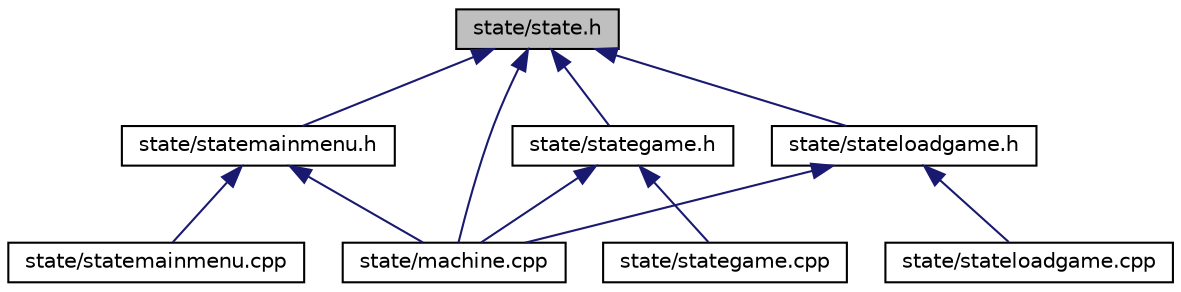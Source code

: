 digraph "state/state.h"
{
  edge [fontname="Helvetica",fontsize="10",labelfontname="Helvetica",labelfontsize="10"];
  node [fontname="Helvetica",fontsize="10",shape=record];
  Node1 [label="state/state.h",height=0.2,width=0.4,color="black", fillcolor="grey75", style="filled", fontcolor="black"];
  Node1 -> Node2 [dir="back",color="midnightblue",fontsize="10",style="solid"];
  Node2 [label="state/machine.cpp",height=0.2,width=0.4,color="black", fillcolor="white", style="filled",URL="$machine_8cpp.html"];
  Node1 -> Node3 [dir="back",color="midnightblue",fontsize="10",style="solid"];
  Node3 [label="state/statemainmenu.h",height=0.2,width=0.4,color="black", fillcolor="white", style="filled",URL="$statemainmenu_8h.html"];
  Node3 -> Node2 [dir="back",color="midnightblue",fontsize="10",style="solid"];
  Node3 -> Node4 [dir="back",color="midnightblue",fontsize="10",style="solid"];
  Node4 [label="state/statemainmenu.cpp",height=0.2,width=0.4,color="black", fillcolor="white", style="filled",URL="$statemainmenu_8cpp.html"];
  Node1 -> Node5 [dir="back",color="midnightblue",fontsize="10",style="solid"];
  Node5 [label="state/stategame.h",height=0.2,width=0.4,color="black", fillcolor="white", style="filled",URL="$stategame_8h.html"];
  Node5 -> Node2 [dir="back",color="midnightblue",fontsize="10",style="solid"];
  Node5 -> Node6 [dir="back",color="midnightblue",fontsize="10",style="solid"];
  Node6 [label="state/stategame.cpp",height=0.2,width=0.4,color="black", fillcolor="white", style="filled",URL="$stategame_8cpp.html"];
  Node1 -> Node7 [dir="back",color="midnightblue",fontsize="10",style="solid"];
  Node7 [label="state/stateloadgame.h",height=0.2,width=0.4,color="black", fillcolor="white", style="filled",URL="$stateloadgame_8h.html"];
  Node7 -> Node2 [dir="back",color="midnightblue",fontsize="10",style="solid"];
  Node7 -> Node8 [dir="back",color="midnightblue",fontsize="10",style="solid"];
  Node8 [label="state/stateloadgame.cpp",height=0.2,width=0.4,color="black", fillcolor="white", style="filled",URL="$stateloadgame_8cpp.html"];
}
